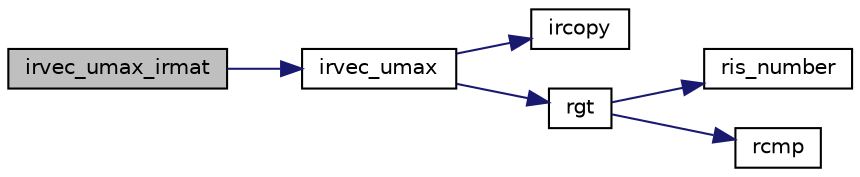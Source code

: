 digraph "irvec_umax_irmat"
{
  edge [fontname="Helvetica",fontsize="10",labelfontname="Helvetica",labelfontsize="10"];
  node [fontname="Helvetica",fontsize="10",shape=record];
  rankdir="LR";
  Node202 [label="irvec_umax_irmat",height=0.2,width=0.4,color="black", fillcolor="grey75", style="filled", fontcolor="black"];
  Node202 -> Node203 [color="midnightblue",fontsize="10",style="solid",fontname="Helvetica"];
  Node203 [label="irvec_umax",height=0.2,width=0.4,color="black", fillcolor="white", style="filled",URL="$irvec_8c.html#a7e7a1f52ea010af885dba9541f6b2a2e",tooltip="最大値 [y0,y1]=[x0,max(x1)] 上限で比較 "];
  Node203 -> Node204 [color="midnightblue",fontsize="10",style="solid",fontname="Helvetica"];
  Node204 [label="ircopy",height=0.2,width=0.4,color="black", fillcolor="white", style="filled",URL="$irmulti_8c.html#aaf2192a33e04cbba12da47550fde287e",tooltip="コピー [y0,y1]=[x0,x1]. "];
  Node203 -> Node205 [color="midnightblue",fontsize="10",style="solid",fontname="Helvetica"];
  Node205 [label="rgt",height=0.2,width=0.4,color="black", fillcolor="white", style="filled",URL="$is__rmulti_8h.html#a461cd90560c5d33caa48b429b38892f0",tooltip="rmulti型の値の比較 x>y "];
  Node205 -> Node206 [color="midnightblue",fontsize="10",style="solid",fontname="Helvetica"];
  Node206 [label="ris_number",height=0.2,width=0.4,color="black", fillcolor="white", style="filled",URL="$rmulti_8c.html#a02c3c838634809fb6260ab78926b5f8b",tooltip="rmulti型が数であるかの判定. "];
  Node205 -> Node207 [color="midnightblue",fontsize="10",style="solid",fontname="Helvetica"];
  Node207 [label="rcmp",height=0.2,width=0.4,color="black", fillcolor="white", style="filled",URL="$rmulti_8c.html#aa7f2e03f88a388911123c82ad3f36b16",tooltip="rmulti型の値の比較 x<=>y "];
}
